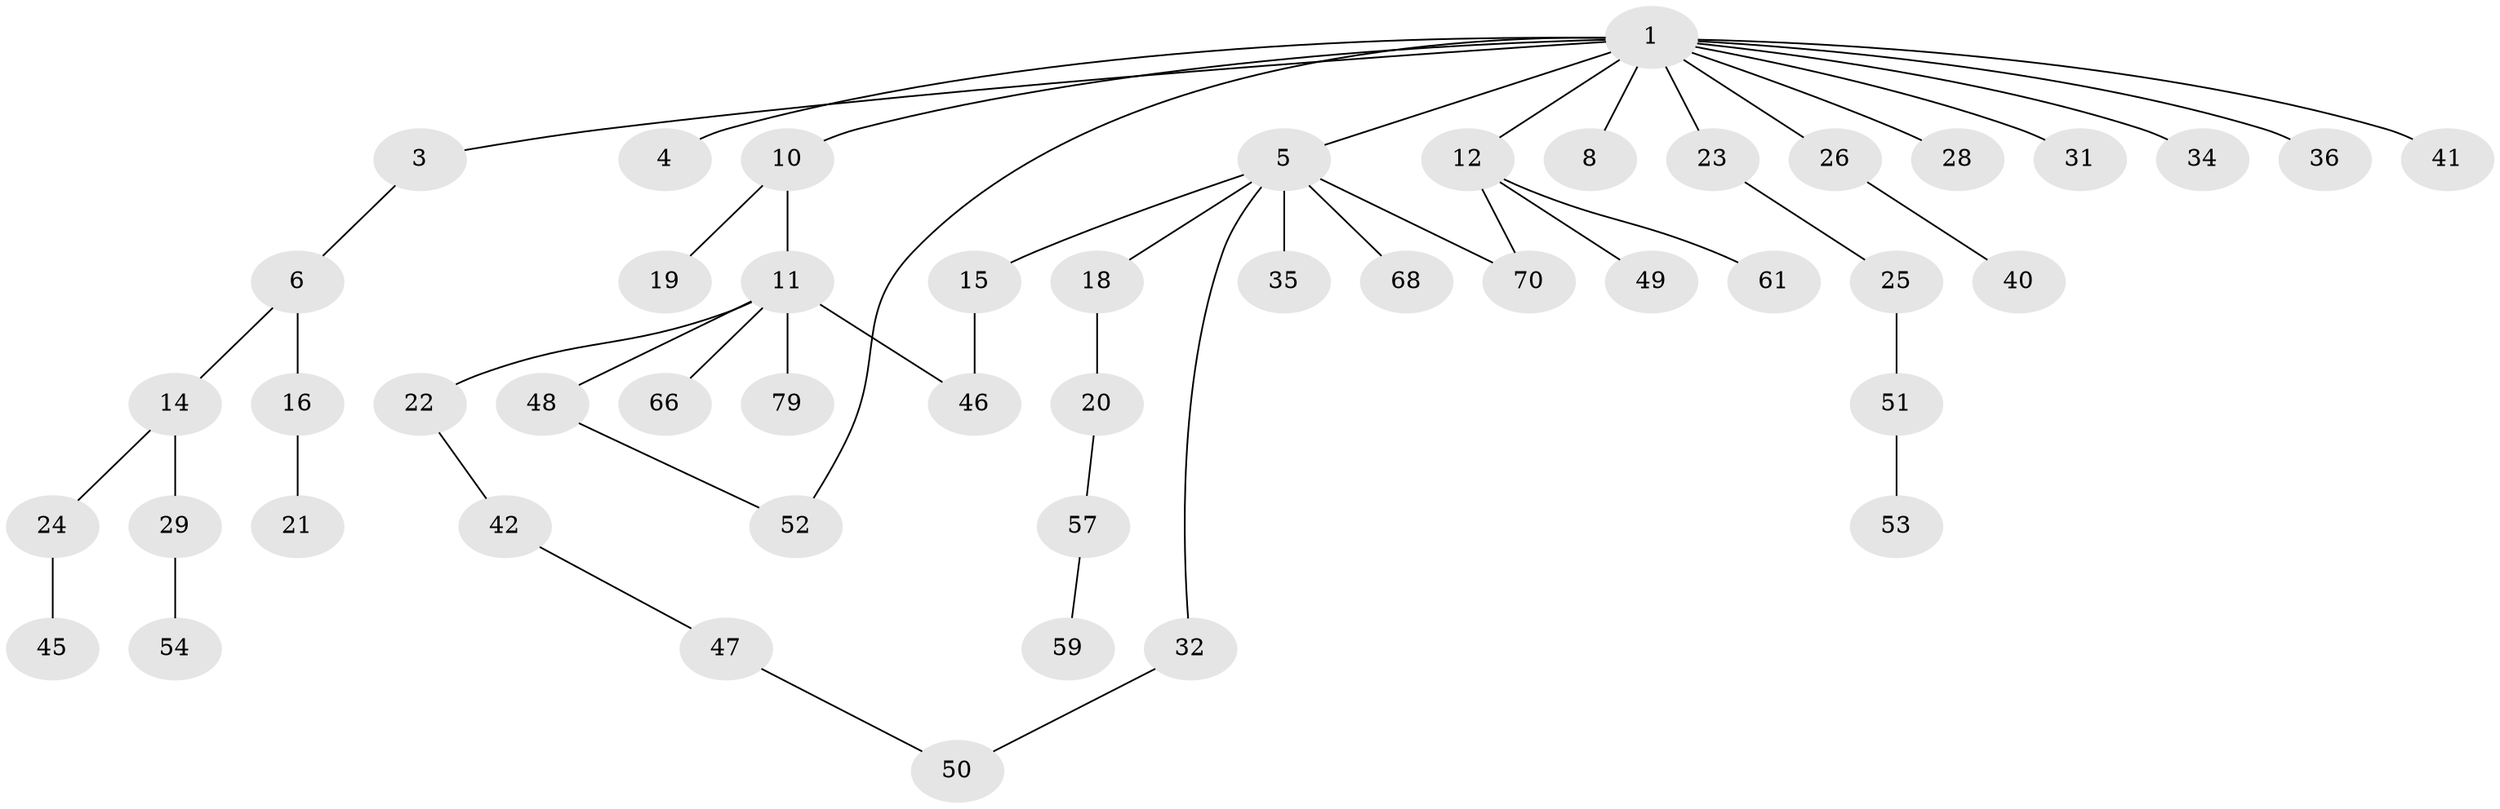 // original degree distribution, {5: 0.037037037037037035, 6: 0.012345679012345678, 2: 0.35802469135802467, 4: 0.06172839506172839, 7: 0.012345679012345678, 1: 0.3950617283950617, 3: 0.12345679012345678}
// Generated by graph-tools (version 1.1) at 2025/17/03/04/25 18:17:13]
// undirected, 48 vertices, 51 edges
graph export_dot {
graph [start="1"]
  node [color=gray90,style=filled];
  1 [super="+2+7"];
  3;
  4 [super="+33"];
  5 [super="+9"];
  6 [super="+27+74"];
  8;
  10;
  11 [super="+17"];
  12 [super="+37+56"];
  14 [super="+38"];
  15;
  16;
  18;
  19;
  20 [super="+55"];
  21;
  22;
  23 [super="+71+39"];
  24;
  25;
  26;
  28;
  29;
  31;
  32 [super="+80"];
  34;
  35 [super="+44"];
  36 [super="+76"];
  40;
  41;
  42;
  45 [super="+63+62"];
  46 [super="+69+64"];
  47;
  48;
  49 [super="+67"];
  50 [super="+60"];
  51;
  52 [super="+58"];
  53;
  54;
  57;
  59 [super="+81"];
  61;
  66;
  68;
  70 [super="+73+72"];
  79;
  1 -- 3;
  1 -- 4;
  1 -- 8;
  1 -- 36;
  1 -- 5;
  1 -- 23;
  1 -- 10;
  1 -- 28;
  1 -- 34;
  1 -- 52;
  1 -- 41;
  1 -- 26;
  1 -- 12;
  1 -- 31;
  3 -- 6;
  5 -- 18;
  5 -- 68;
  5 -- 32;
  5 -- 35;
  5 -- 70;
  5 -- 15;
  6 -- 14;
  6 -- 16;
  10 -- 11;
  10 -- 19;
  11 -- 48;
  11 -- 66;
  11 -- 79;
  11 -- 46;
  11 -- 22;
  12 -- 49;
  12 -- 61;
  12 -- 70;
  14 -- 24;
  14 -- 29;
  15 -- 46;
  16 -- 21;
  18 -- 20;
  20 -- 57;
  22 -- 42;
  23 -- 25;
  24 -- 45;
  25 -- 51;
  26 -- 40;
  29 -- 54;
  32 -- 50;
  42 -- 47;
  47 -- 50;
  48 -- 52;
  51 -- 53;
  57 -- 59;
}
